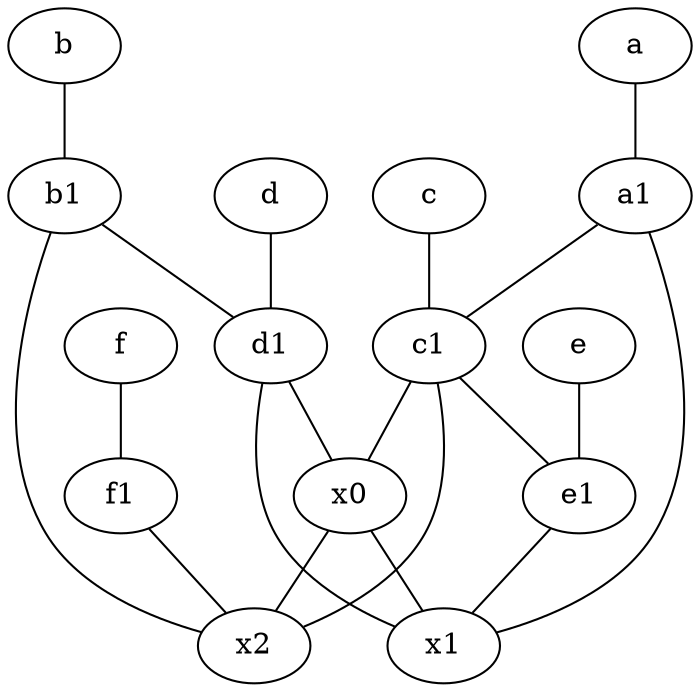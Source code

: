 graph {
	node [labelfontsize=50]
	f1 [labelfontsize=50 pos="3,8!"]
	x1 [labelfontsize=50]
	e1 [labelfontsize=50 pos="7,7!"]
	c1 [labelfontsize=50 pos="4.5,3!"]
	c [labelfontsize=50 pos="4.5,2!"]
	d1 [labelfontsize=50 pos="3,5!"]
	e [labelfontsize=50 pos="7,9!"]
	b [labelfontsize=50 pos="10,4!"]
	b1 [labelfontsize=50 pos="9,4!"]
	x2 [labelfontsize=50]
	f [labelfontsize=50 pos="3,9!"]
	d [labelfontsize=50 pos="2,5!"]
	a1 [labelfontsize=50 pos="8,3!"]
	a [labelfontsize=50 pos="8,2!"]
	x0 [labelfontsize=50]
	b -- b1
	b1 -- x2
	x0 -- x2
	c1 -- e1
	d1 -- x0
	c -- c1
	a -- a1
	f1 -- x2
	f -- f1
	c1 -- x0
	e -- e1
	d1 -- x1
	a1 -- c1
	c1 -- x2
	d -- d1
	a1 -- x1
	b1 -- d1
	e1 -- x1
	x0 -- x1
}
